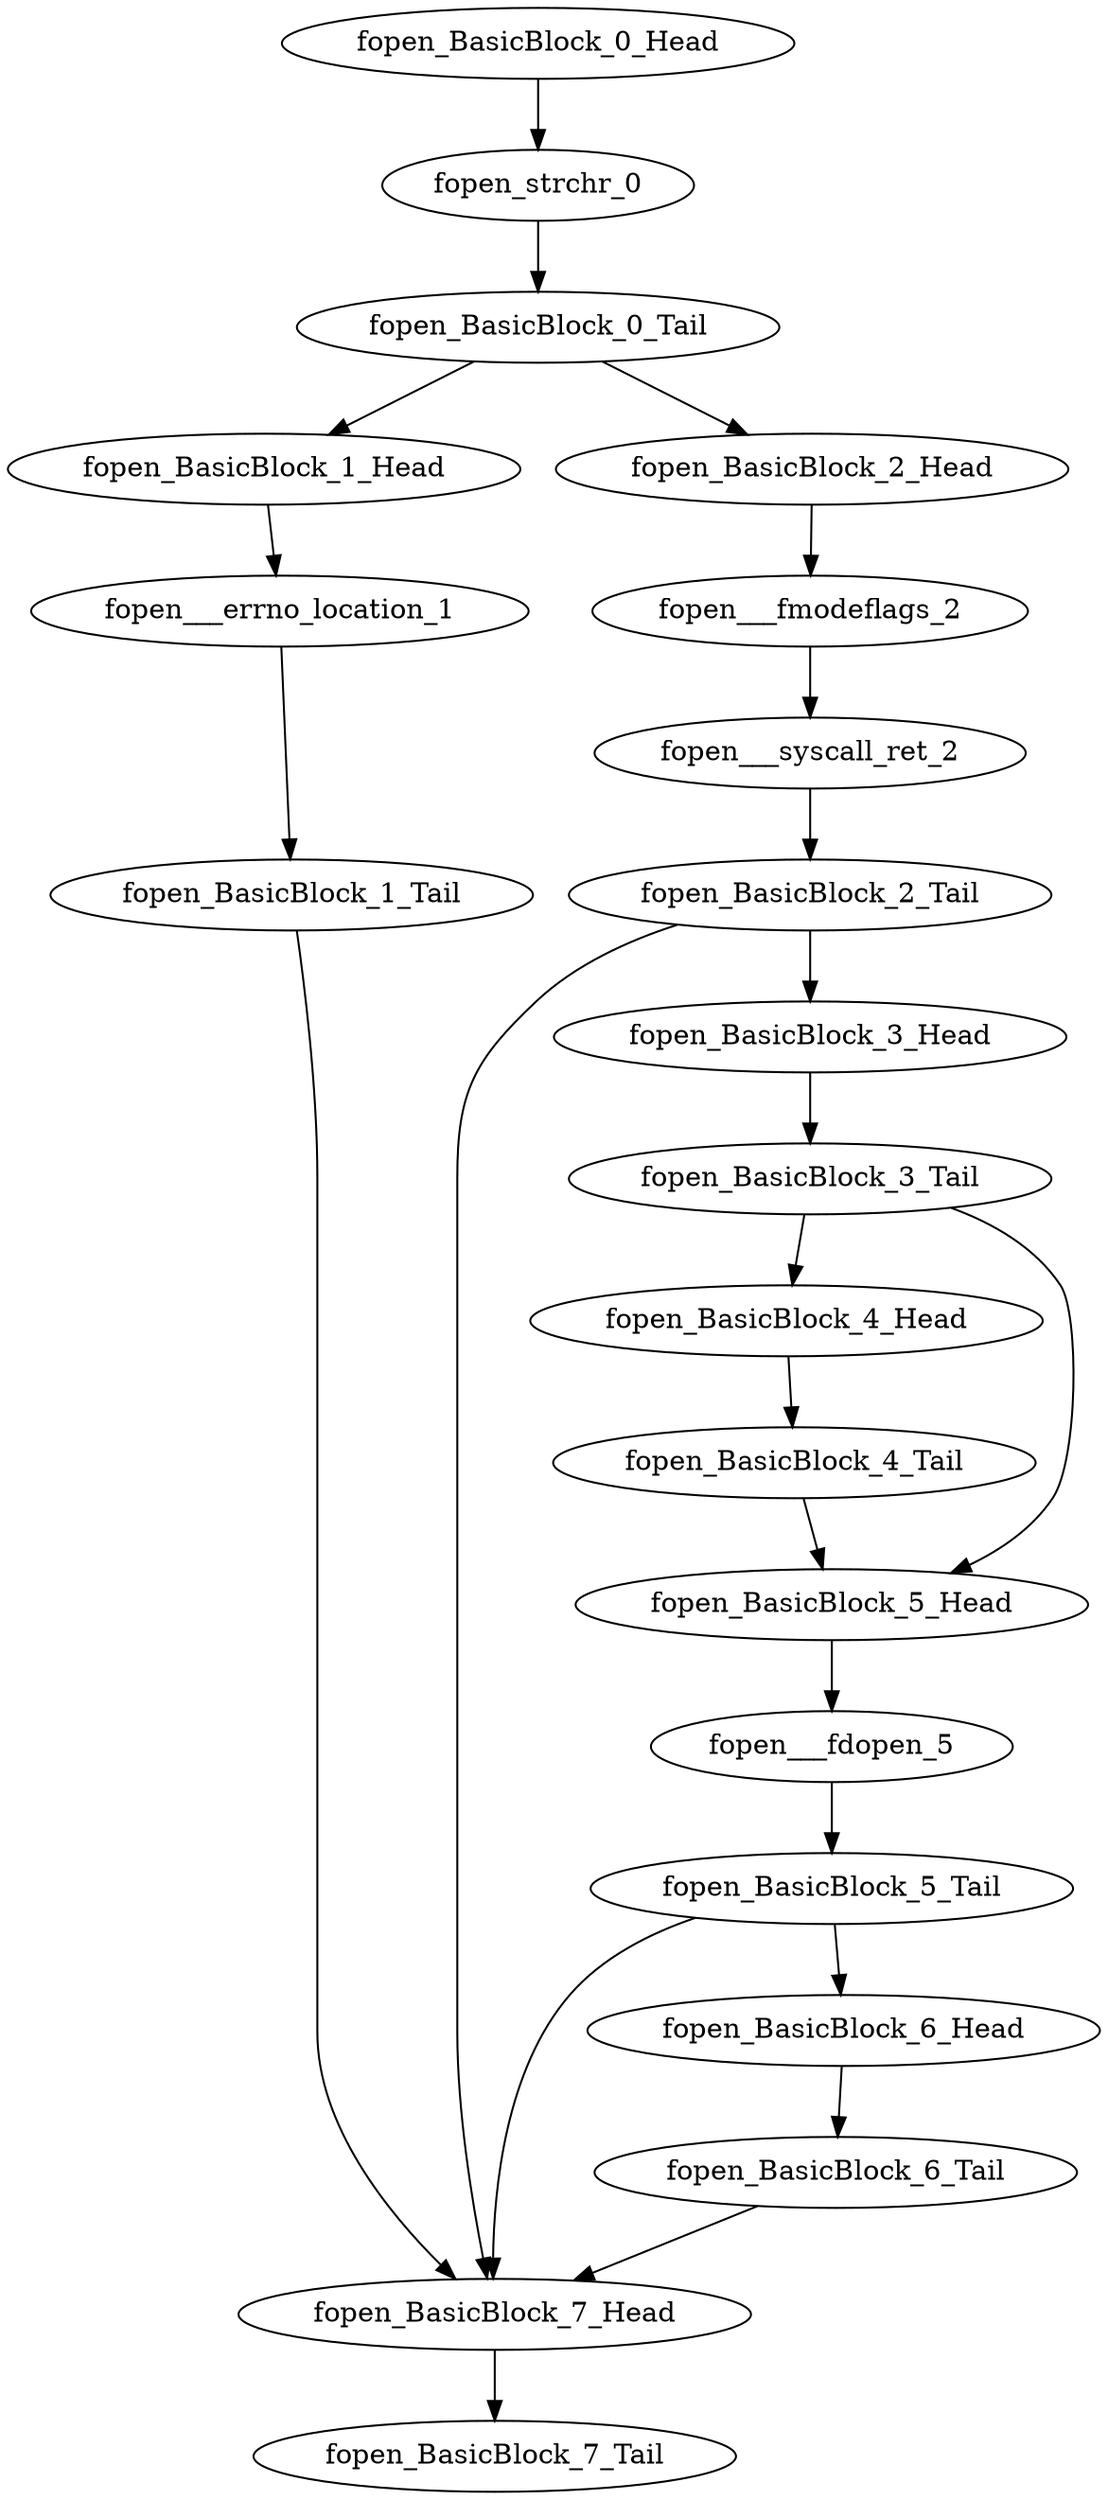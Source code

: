 digraph G {
    "fopen_strchr_0" -> "fopen_BasicBlock_0_Tail"
    "fopen_BasicBlock_7_Head" -> "fopen_BasicBlock_7_Tail"
    "fopen___errno_location_1" -> "fopen_BasicBlock_1_Tail"
    "fopen_BasicBlock_3_Head" -> "fopen_BasicBlock_3_Tail"
    "fopen_BasicBlock_4_Head" -> "fopen_BasicBlock_4_Tail"
    "fopen_BasicBlock_2_Tail" -> "fopen_BasicBlock_7_Head"
    "fopen_BasicBlock_2_Tail" -> "fopen_BasicBlock_3_Head"
    "fopen_BasicBlock_3_Tail" -> "fopen_BasicBlock_4_Head"
    "fopen_BasicBlock_3_Tail" -> "fopen_BasicBlock_5_Head"
    "fopen_BasicBlock_5_Head" -> "fopen___fdopen_5"
    "fopen_BasicBlock_1_Head" -> "fopen___errno_location_1"
    "fopen_BasicBlock_6_Head" -> "fopen_BasicBlock_6_Tail"
    "fopen_BasicBlock_5_Tail" -> "fopen_BasicBlock_7_Head"
    "fopen_BasicBlock_5_Tail" -> "fopen_BasicBlock_6_Head"
    "fopen_BasicBlock_0_Tail" -> "fopen_BasicBlock_1_Head"
    "fopen_BasicBlock_0_Tail" -> "fopen_BasicBlock_2_Head"
    "fopen___fdopen_5" -> "fopen_BasicBlock_5_Tail"
    "fopen_BasicBlock_4_Tail" -> "fopen_BasicBlock_5_Head"
    "fopen_BasicBlock_6_Tail" -> "fopen_BasicBlock_7_Head"
    "fopen_BasicBlock_1_Tail" -> "fopen_BasicBlock_7_Head"
    "fopen___syscall_ret_2" -> "fopen_BasicBlock_2_Tail"
    "fopen_BasicBlock_0_Head" -> "fopen_strchr_0"
    "fopen___fmodeflags_2" -> "fopen___syscall_ret_2"
    "fopen_BasicBlock_2_Head" -> "fopen___fmodeflags_2"
}
